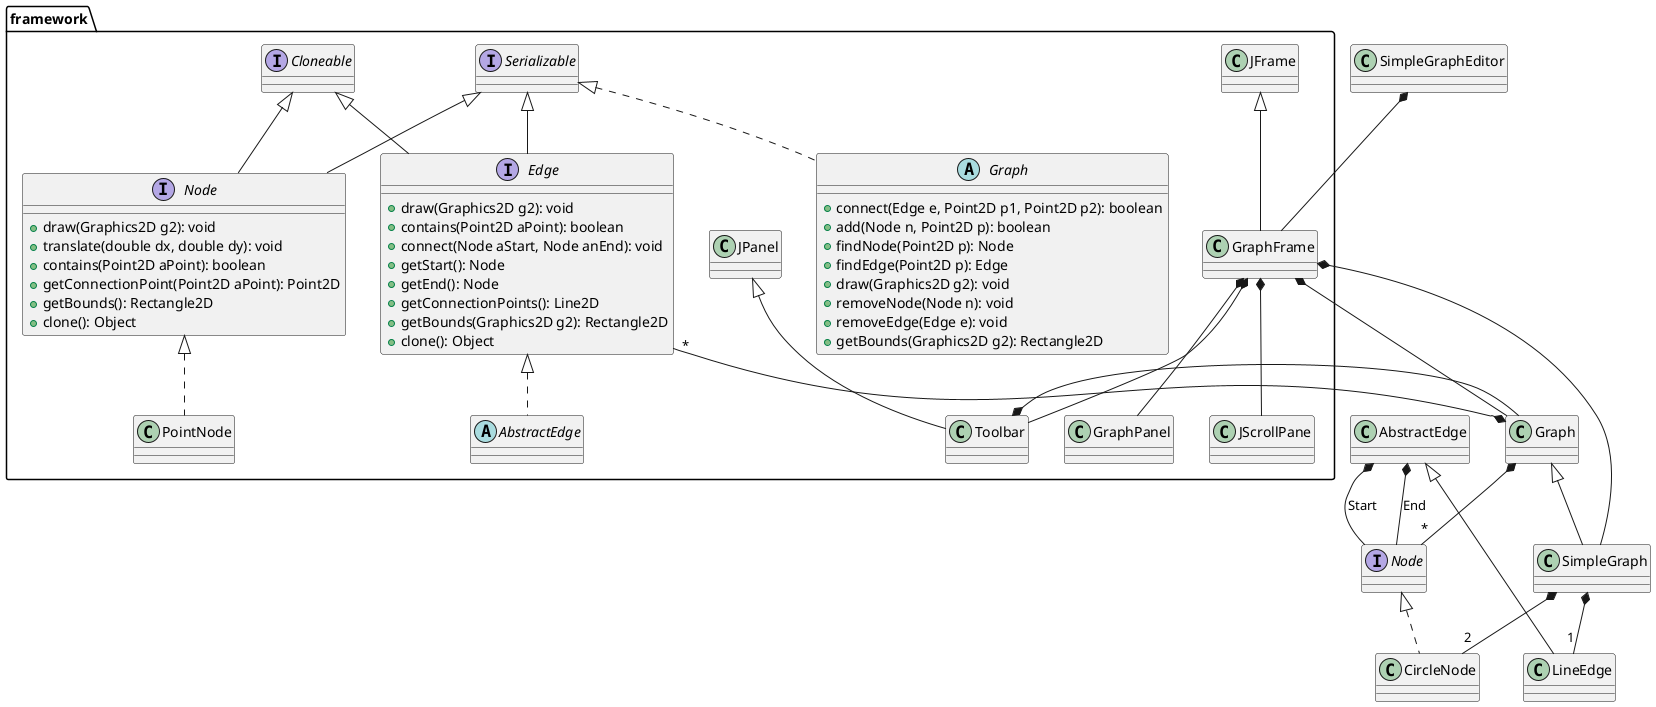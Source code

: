 @startuml Diagramme de classe

package framework {
    abstract class AbstractEdge implements Edge
    interface Edge extends Serializable, Cloneable {
        +draw(Graphics2D g2): void
        +contains(Point2D aPoint): boolean
        +connect(Node aStart, Node anEnd): void
        +getStart(): Node
        +getEnd(): Node
        +getConnectionPoints(): Line2D
        +getBounds(Graphics2D g2): Rectangle2D
        +clone(): Object
    }
    abstract class Graph implements Serializable {
        +connect(Edge e, Point2D p1, Point2D p2): boolean
        +add(Node n, Point2D p): boolean
        +findNode(Point2D p): Node
        +findEdge(Point2D p): Edge
        +draw(Graphics2D g2): void
        +removeNode(Node n): void
        +removeEdge(Edge e): void
        +getBounds(Graphics2D g2): Rectangle2D
    }
    class GraphFrame extends JFrame
    interface Node extends Serializable, Cloneable {
        +draw(Graphics2D g2): void
        +translate(double dx, double dy): void
        +contains(Point2D aPoint): boolean
        +getConnectionPoint(Point2D aPoint): Point2D
        +getBounds(): Rectangle2D
        +clone(): Object
    }
    class PointNode implements Node
    class Toolbar extends JPanel
    class GraphPanel
    class JScrollPane
}

class SimpleGraphEditor
class SimpleGraph extends Graph
class CircleNode implements Node
class LineEdge extends AbstractEdge


Toolbar *-- Graph
Graph *-- "*" Node
Graph *-- "*" Edge
GraphFrame *-- SimpleGraph
SimpleGraph *-- "2" CircleNode
SimpleGraph *-- "1" LineEdge
AbstractEdge *-- Node: Start
AbstractEdge *-- Node: End
SimpleGraphEditor *-- GraphFrame
GraphFrame *-- Graph
GraphFrame *-- GraphPanel
GraphFrame *-- Toolbar
GraphFrame *-- JScrollPane
@enduml